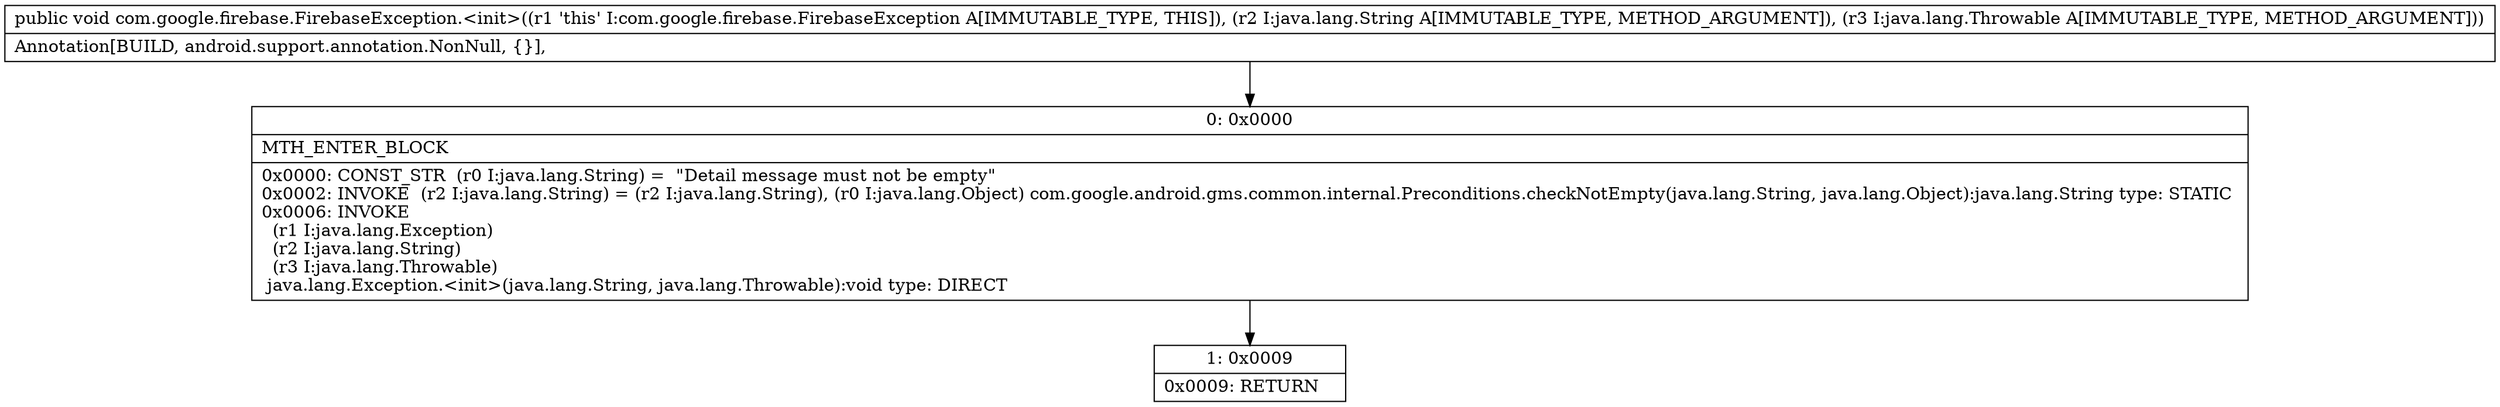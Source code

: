 digraph "CFG forcom.google.firebase.FirebaseException.\<init\>(Ljava\/lang\/String;Ljava\/lang\/Throwable;)V" {
Node_0 [shape=record,label="{0\:\ 0x0000|MTH_ENTER_BLOCK\l|0x0000: CONST_STR  (r0 I:java.lang.String) =  \"Detail message must not be empty\" \l0x0002: INVOKE  (r2 I:java.lang.String) = (r2 I:java.lang.String), (r0 I:java.lang.Object) com.google.android.gms.common.internal.Preconditions.checkNotEmpty(java.lang.String, java.lang.Object):java.lang.String type: STATIC \l0x0006: INVOKE  \l  (r1 I:java.lang.Exception)\l  (r2 I:java.lang.String)\l  (r3 I:java.lang.Throwable)\l java.lang.Exception.\<init\>(java.lang.String, java.lang.Throwable):void type: DIRECT \l}"];
Node_1 [shape=record,label="{1\:\ 0x0009|0x0009: RETURN   \l}"];
MethodNode[shape=record,label="{public void com.google.firebase.FirebaseException.\<init\>((r1 'this' I:com.google.firebase.FirebaseException A[IMMUTABLE_TYPE, THIS]), (r2 I:java.lang.String A[IMMUTABLE_TYPE, METHOD_ARGUMENT]), (r3 I:java.lang.Throwable A[IMMUTABLE_TYPE, METHOD_ARGUMENT]))  | Annotation[BUILD, android.support.annotation.NonNull, \{\}], \l}"];
MethodNode -> Node_0;
Node_0 -> Node_1;
}

